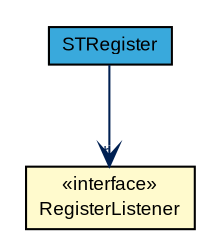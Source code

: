 #!/usr/local/bin/dot
#
# Class diagram 
# Generated by UMLGraph version R5_7_2-3-gee82a7 (http://www.umlgraph.org/)
#

digraph G {
	edge [fontname="arial",fontsize=10,labelfontname="arial",labelfontsize=10];
	node [fontname="arial",fontsize=10,shape=plaintext];
	nodesep=0.25;
	ranksep=0.5;
	// com.st.st25sdk.STRegister
	c44285 [label=<<table title="com.st.st25sdk.STRegister" border="0" cellborder="1" cellspacing="0" cellpadding="2" port="p" bgcolor="#39a9dc" href="./STRegister.html">
		<tr><td><table border="0" cellspacing="0" cellpadding="1">
<tr><td align="center" balign="center"> STRegister </td></tr>
		</table></td></tr>
		</table>>, URL="./STRegister.html", fontname="arial", fontcolor="black", fontsize=9.0];
	// com.st.st25sdk.STRegister.RegisterListener
	c44287 [label=<<table title="com.st.st25sdk.STRegister.RegisterListener" border="0" cellborder="1" cellspacing="0" cellpadding="2" port="p" bgcolor="lemonChiffon" href="./STRegister.RegisterListener.html">
		<tr><td><table border="0" cellspacing="0" cellpadding="1">
<tr><td align="center" balign="center"> &#171;interface&#187; </td></tr>
<tr><td align="center" balign="center"> RegisterListener </td></tr>
		</table></td></tr>
		</table>>, URL="./STRegister.RegisterListener.html", fontname="arial", fontcolor="black", fontsize=9.0];
	// com.st.st25sdk.STRegister NAVASSOC com.st.st25sdk.STRegister.RegisterListener
	c44285:p -> c44287:p [taillabel="", label="", headlabel="*", fontname="arial", fontcolor="#002052", fontsize=10.0, color="#002052", arrowhead=open];
}

